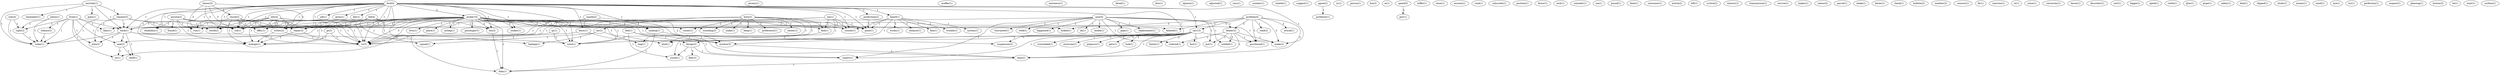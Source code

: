digraph G {
  com [ label="com(4)" ];
  right [ label="right(2)" ];
  today [ label="today(1)" ];
  jeremy [ label="jeremy(1)" ];
  muffler [ label="muffler(1)" ];
  mereness [ label="mereness(1)" ];
  detail [ label="detail(1)" ];
  anyone [ label="anyone(2)" ];
  found [ label="found(1)" ];
  reliability [ label="reliability(1)" ];
  run [ label="run(1)" ];
  repair [ label="repair(2)" ];
  offer [ label="offer(1)" ];
  mileage [ label="mileage(1)" ];
  ve [ label="ve(3)" ];
  problem [ label="problem(4)" ];
  car [ label="car(13)" ];
  dealer [ label="dealer(2)" ];
  artical [ label="artical(1)" ];
  made [ label="made(2)" ];
  read [ label="read(2)" ];
  deleted [ label="deleted(1)" ];
  purchased [ label="purchased(1)" ];
  looked [ label="looked(1)" ];
  time [ label="time(2)" ];
  btw [ label="btw(1)" ];
  opinion [ label="opinion(1)" ];
  adjusted [ label="adjusted(1)" ];
  cmu [ label="cmu(1)" ];
  heiser [ label="heiser(5)" ];
  chuck [ label="chuck(2)" ];
  std [ label="std(1)" ];
  world [ label="world(2)" ];
  writes [ label="writes(2)" ];
  std [ label="std(1)" ];
  number [ label="number(1)" ];
  seattle [ label="seattle(1)" ];
  suggest [ label="suggest(1)" ];
  agree [ label="agree(2)" ];
  problesm [ label="problesm(1)" ];
  rx [ label="rx(1)" ];
  person [ label="person(1)" ];
  fun [ label="fun(2)" ];
  feel [ label="feel(1)" ];
  design [ label="design(2)" ];
  expect [ label="expect(1)" ];
  sound [ label="sound(1)" ];
  ie [ label="ie(1)" ];
  case [ label="case(4)" ];
  replacement [ label="replacement(1)" ];
  warrantee [ label="warrantee(1)" ];
  weld [ label="weld(1)" ];
  happened [ label="happened(1)" ];
  ordered [ label="ordered(1)" ];
  put [ label="put(1)" ];
  ok [ label="ok(1)" ];
  model [ label="model(1)" ];
  welded [ label="welded(1)" ];
  pipe [ label="pipe(1)" ];
  speed [ label="speed(5)" ];
  guy [ label="guy(1)" ];
  stiffer [ label="stiffer(1)" ];
  close [ label="close(1)" ];
  assume [ label="assume(1)" ];
  road [ label="road(1)" ];
  subscribe [ label="subscribe(1)" ];
  position [ label="position(1)" ];
  factor [ label="factor(1)" ];
  tech [ label="tech(1)" ];
  consider [ label="consider(1)" ];
  ford [ label="ford(4)" ];
  production [ label="production(2)" ];
  heard [ label="heard(1)" ];
  know [ label="know(1)" ];
  probe [ label="probe(10)" ];
  zonker [ label="zonker(1)" ];
  job [ label="job(1)" ];
  mailing [ label="mailing(1)" ];
  point [ label="point(1)" ];
  sounds [ label="sounds(1)" ];
  gives [ label="gives(1)" ];
  back [ label="back(1)" ];
  window [ label="window(3)" ];
  went [ label="went(1)" ];
  list [ label="list(2)" ];
  didn [ label="didn(1)" ];
  key [ label="key(1)" ];
  ma [ label="ma(1)" ];
  pound [ label="pound(1)" ];
  family [ label="family(1)" ];
  fact [ label="fact(1)" ];
  overlooked [ label="overlooked(1)" ];
  everyone [ label="everyone(1)" ];
  potpouri [ label="potpouri(1)" ];
  gets [ label="gets(1)" ];
  look [ label="look(1)" ];
  suspension [ label="suspension(2)" ];
  johnn [ label="johnn(1)" ];
  dash [ label="dash(1)" ];
  front [ label="front(1)" ];
  eskimo [ label="eskimo(2)" ];
  likes [ label="likes(1)" ];
  seat [ label="seat(2)" ];
  sit [ label="sit(1)" ];
  john [ label="john(2)" ];
  consumer [ label="consumer(1)" ];
  article [ label="article(2)" ];
  left [ label="left(1)" ];
  scritch [ label="scritch(2)" ];
  interior [ label="interior(1)" ];
  horn [ label="horn(2)" ];
  preference [ label="preference(1)" ];
  sounding [ label="sounding(2)" ];
  center [ label="center(1)" ];
  comes [ label="comes(1)" ];
  make [ label="make(1)" ];
  beep [ label="beep(1)" ];
  air [ label="air(2)" ];
  bag [ label="bag(1)" ];
  find [ label="find(1)" ];
  kind [ label="kind(1)" ];
  system [ label="system(1)" ];
  works [ label="works(1)" ];
  exhaust [ label="exhaust(1)" ];
  fine [ label="fine(1)" ];
  trouble [ label="trouble(1)" ];
  lives [ label="lives(1)" ];
  place [ label="place(1)" ];
  airbag [ label="airbag(1)" ];
  passenger [ label="passenger(1)" ];
  transmission [ label="transmission(1)" ];
  service [ label="service(1)" ];
  makes [ label="makes(1)" ];
  seems [ label="seems(2)" ];
  parcel [ label="parcel(1)" ];
  shake [ label="shake(1)" ];
  kesler [ label="kesler(1)" ];
  check [ label="check(1)" ];
  mx [ label="mx(1)" ];
  bulletin [ label="bulletin(2)" ];
  mazda [ label="mazda(2)" ];
  flaw [ label="flaw(2)" ];
  weather [ label="weather(2)" ];
  edu [ label="edu(4)" ];
  navitsky [ label="navitsky(1)" ];
  goes [ label="goes(1)" ];
  request [ label="request(2)" ];
  remember [ label="remember(1)" ];
  concern [ label="concern(1)" ];
  fix [ label="fix(1)" ];
  exercise [ label="exercise(1)" ];
  re [ label="re(1)" ];
  noise [ label="noise(1)" ];
  university [ label="university(1)" ];
  haven [ label="haven(1)" ];
  describes [ label="describes(1)" ];
  sort [ label="sort(1)" ];
  biggie [ label="biggie(1)" ];
  shelf [ label="shelf(1)" ];
  squeal [ label="squeal(1)" ];
  leakage [ label="leakage(1)" ];
  opted [ label="opted(1)" ];
  qc [ label="qc(1)" ];
  rattle [ label="rattle(1)" ];
  glue [ label="glue(1)" ];
  gripe [ label="gripe(1)" ];
  bill [ label="bill(4)" ];
  safety [ label="safety(1)" ];
  deal [ label="deal(1)" ];
  slipped [ label="slipped(1)" ];
  sticks [ label="sticks(1)" ];
  money [ label="money(1)" ];
  gt [ label="gt(2)" ];
  mind [ label="mind(1)" ];
  eye [ label="eye(1)" ];
  try [ label="try(1)" ];
  perfection [ label="perfection(1)" ];
  suspect [ label="suspect(1)" ];
  pleasing [ label="pleasing(1)" ];
  boston [ label="boston(2)" ];
  lot [ label="lot(1)" ];
  want [ label="want(1)" ];
  surface [ label="surface(1)" ];
  com -> right [ label="1" ];
  com -> today [ label="1" ];
  anyone -> found [ label="1" ];
  anyone -> reliability [ label="1" ];
  anyone -> run [ label="1" ];
  anyone -> repair [ label="1" ];
  anyone -> offer [ label="1" ];
  anyone -> mileage [ label="1" ];
  anyone -> ve [ label="1" ];
  problem -> car [ label="2" ];
  problem -> dealer [ label="2" ];
  problem -> artical [ label="2" ];
  problem -> made [ label="2" ];
  problem -> read [ label="1" ];
  problem -> deleted [ label="2" ];
  problem -> purchased [ label="2" ];
  problem -> looked [ label="2" ];
  problem -> time [ label="2" ];
  heiser -> chuck [ label="2" ];
  heiser -> std [ label="3" ];
  heiser -> world [ label="3" ];
  heiser -> writes [ label="2" ];
  heiser -> std [ label="3" ];
  agree -> problesm [ label="1" ];
  feel -> design [ label="1" ];
  feel -> expect [ label="1" ];
  feel -> sound [ label="1" ];
  case -> replacement [ label="1" ];
  case -> dealer [ label="1" ];
  case -> warrantee [ label="1" ];
  case -> weld [ label="1" ];
  case -> happened [ label="1" ];
  case -> ordered [ label="1" ];
  case -> put [ label="1" ];
  case -> expect [ label="1" ];
  case -> repair [ label="1" ];
  case -> ok [ label="1" ];
  case -> model [ label="1" ];
  case -> welded [ label="1" ];
  case -> pipe [ label="1" ];
  speed -> guy [ label="2" ];
  ford -> car [ label="1" ];
  ford -> production [ label="1" ];
  ford -> made [ label="1" ];
  ford -> heard [ label="1" ];
  ford -> reliability [ label="1" ];
  ford -> know [ label="1" ];
  ford -> probe [ label="2" ];
  ford -> zonker [ label="1" ];
  ford -> job [ label="1" ];
  ford -> mailing [ label="1" ];
  ford -> run [ label="1" ];
  ford -> point [ label="1" ];
  ford -> sounds [ label="1" ];
  ford -> gives [ label="1" ];
  ford -> repair [ label="1" ];
  ford -> back [ label="1" ];
  ford -> offer [ label="1" ];
  ford -> window [ label="1" ];
  ford -> std [ label="1" ];
  ford -> world [ label="1" ];
  ford -> went [ label="1" ];
  ford -> writes [ label="1" ];
  ford -> list [ label="1" ];
  ford -> mileage [ label="1" ];
  ford -> didn [ label="1" ];
  ford -> std [ label="1" ];
  ford -> ve [ label="2" ];
  ford -> key [ label="1" ];
  car -> family [ label="2" ];
  car -> made [ label="1" ];
  car -> fact [ label="1" ];
  car -> overlooked [ label="1" ];
  car -> everyone [ label="1" ];
  car -> potpouri [ label="1" ];
  car -> design [ label="1" ];
  car -> expect [ label="1" ];
  car -> gets [ label="1" ];
  car -> sound [ label="2" ];
  car -> look [ label="1" ];
  car -> time [ label="1" ];
  car -> suspension [ label="1" ];
  production -> point [ label="1" ];
  johnn -> right [ label="1" ];
  johnn -> today [ label="1" ];
  dealer -> made [ label="1" ];
  dealer -> ordered [ label="1" ];
  dealer -> purchased [ label="1" ];
  dealer -> put [ label="1" ];
  dealer -> welded [ label="1" ];
  dealer -> time [ label="1" ];
  front -> right [ label="1" ];
  front -> eskimo [ label="1" ];
  front -> back [ label="1" ];
  front -> likes [ label="1" ];
  front -> seat [ label="1" ];
  front -> today [ label="1" ];
  front -> sit [ label="1" ];
  front -> john [ label="1" ];
  horn -> preference [ label="1" ];
  horn -> sounding [ label="1" ];
  horn -> center [ label="1" ];
  horn -> comes [ label="1" ];
  horn -> make [ label="1" ];
  horn -> beep [ label="1" ];
  horn -> air [ label="1" ];
  horn -> bag [ label="1" ];
  horn -> find [ label="1" ];
  horn -> kind [ label="1" ];
  horn -> ve [ label="1" ];
  heard -> system [ label="1" ];
  heard -> works [ label="1" ];
  heard -> exhaust [ label="1" ];
  heard -> point [ label="1" ];
  heard -> sounds [ label="1" ];
  heard -> fine [ label="1" ];
  heard -> went [ label="1" ];
  heard -> trouble [ label="1" ];
  know -> window [ label="1" ];
  know -> ve [ label="1" ];
  right -> today [ label="1" ];
  probe -> zonker [ label="2" ];
  probe -> deleted [ label="1" ];
  probe -> mailing [ label="2" ];
  probe -> lives [ label="1" ];
  probe -> run [ label="2" ];
  probe -> sounding [ label="1" ];
  probe -> point [ label="1" ];
  probe -> purchased [ label="1" ];
  probe -> sounds [ label="1" ];
  probe -> comes [ label="1" ];
  probe -> place [ label="1" ];
  probe -> repair [ label="2" ];
  probe -> back [ label="1" ];
  probe -> looked [ label="1" ];
  probe -> offer [ label="2" ];
  probe -> likes [ label="1" ];
  probe -> seat [ label="1" ];
  probe -> window [ label="2" ];
  probe -> std [ label="1" ];
  probe -> sit [ label="1" ];
  probe -> world [ label="1" ];
  probe -> went [ label="1" ];
  probe -> airbag [ label="1" ];
  probe -> writes [ label="2" ];
  probe -> find [ label="1" ];
  probe -> list [ label="2" ];
  probe -> time [ label="1" ];
  probe -> mileage [ label="2" ];
  probe -> passenger [ label="1" ];
  probe -> didn [ label="1" ];
  probe -> kind [ label="1" ];
  probe -> std [ label="1" ];
  probe -> suspension [ label="1" ];
  probe -> ve [ label="3" ];
  mailing -> window [ label="1" ];
  mailing -> didn [ label="1" ];
  chuck -> run [ label="1" ];
  chuck -> repair [ label="1" ];
  chuck -> offer [ label="1" ];
  chuck -> mileage [ label="1" ];
  chuck -> ve [ label="1" ];
  eskimo -> today [ label="1" ];
  mx -> point [ label="1" ];
  mx -> sounds [ label="1" ];
  mx -> back [ label="1" ];
  mx -> went [ label="1" ];
  mx -> find [ label="1" ];
  mx -> ve [ label="1" ];
  mazda -> point [ label="1" ];
  mazda -> sounds [ label="1" ];
  mazda -> back [ label="1" ];
  mazda -> went [ label="1" ];
  mazda -> ve [ label="1" ];
  design -> flaw [ label="1" ];
  design -> expect [ label="1" ];
  design -> sound [ label="1" ];
  edu -> repair [ label="1" ];
  edu -> offer [ label="1" ];
  edu -> std [ label="1" ];
  edu -> world [ label="1" ];
  edu -> writes [ label="3" ];
  edu -> mileage [ label="1" ];
  edu -> std [ label="1" ];
  edu -> ve [ label="1" ];
  navitsky -> goes [ label="1" ];
  navitsky -> request [ label="1" ];
  navitsky -> remember [ label="1" ];
  navitsky -> back [ label="1" ];
  navitsky -> today [ label="1" ];
  repair -> mileage [ label="1" ];
  repair -> ve [ label="1" ];
  request -> back [ label="1" ];
  request -> today [ label="1" ];
  request -> std [ label="1" ];
  request -> world [ label="1" ];
  request -> john [ label="1" ];
  request -> std [ label="1" ];
  back -> seat [ label="1" ];
  back -> today [ label="1" ];
  back -> went [ label="1" ];
  back -> john [ label="1" ];
  back -> shelf [ label="1" ];
  back -> ve [ label="1" ];
  air -> bag [ label="1" ];
  air -> squeal [ label="1" ];
  air -> leakage [ label="1" ];
  seat -> sit [ label="1" ];
  seat -> shelf [ label="1" ];
  qc -> went [ label="1" ];
  qc -> ve [ label="1" ];
  window -> time [ label="1" ];
  bill -> std [ label="1" ];
  bill -> squeal [ label="1" ];
  bill -> world [ label="1" ];
  bill -> writes [ label="1" ];
  bill -> leakage [ label="1" ];
  bill -> list [ label="1" ];
  bill -> std [ label="1" ];
  bill -> ve [ label="1" ];
  gt -> mileage [ label="1" ];
  gt -> ve [ label="1" ];
  writes -> mileage [ label="1" ];
  writes -> ve [ label="1" ];
  find -> kind [ label="1" ];
  list -> didn [ label="1" ];
  time -> didn [ label="1" ];
}
